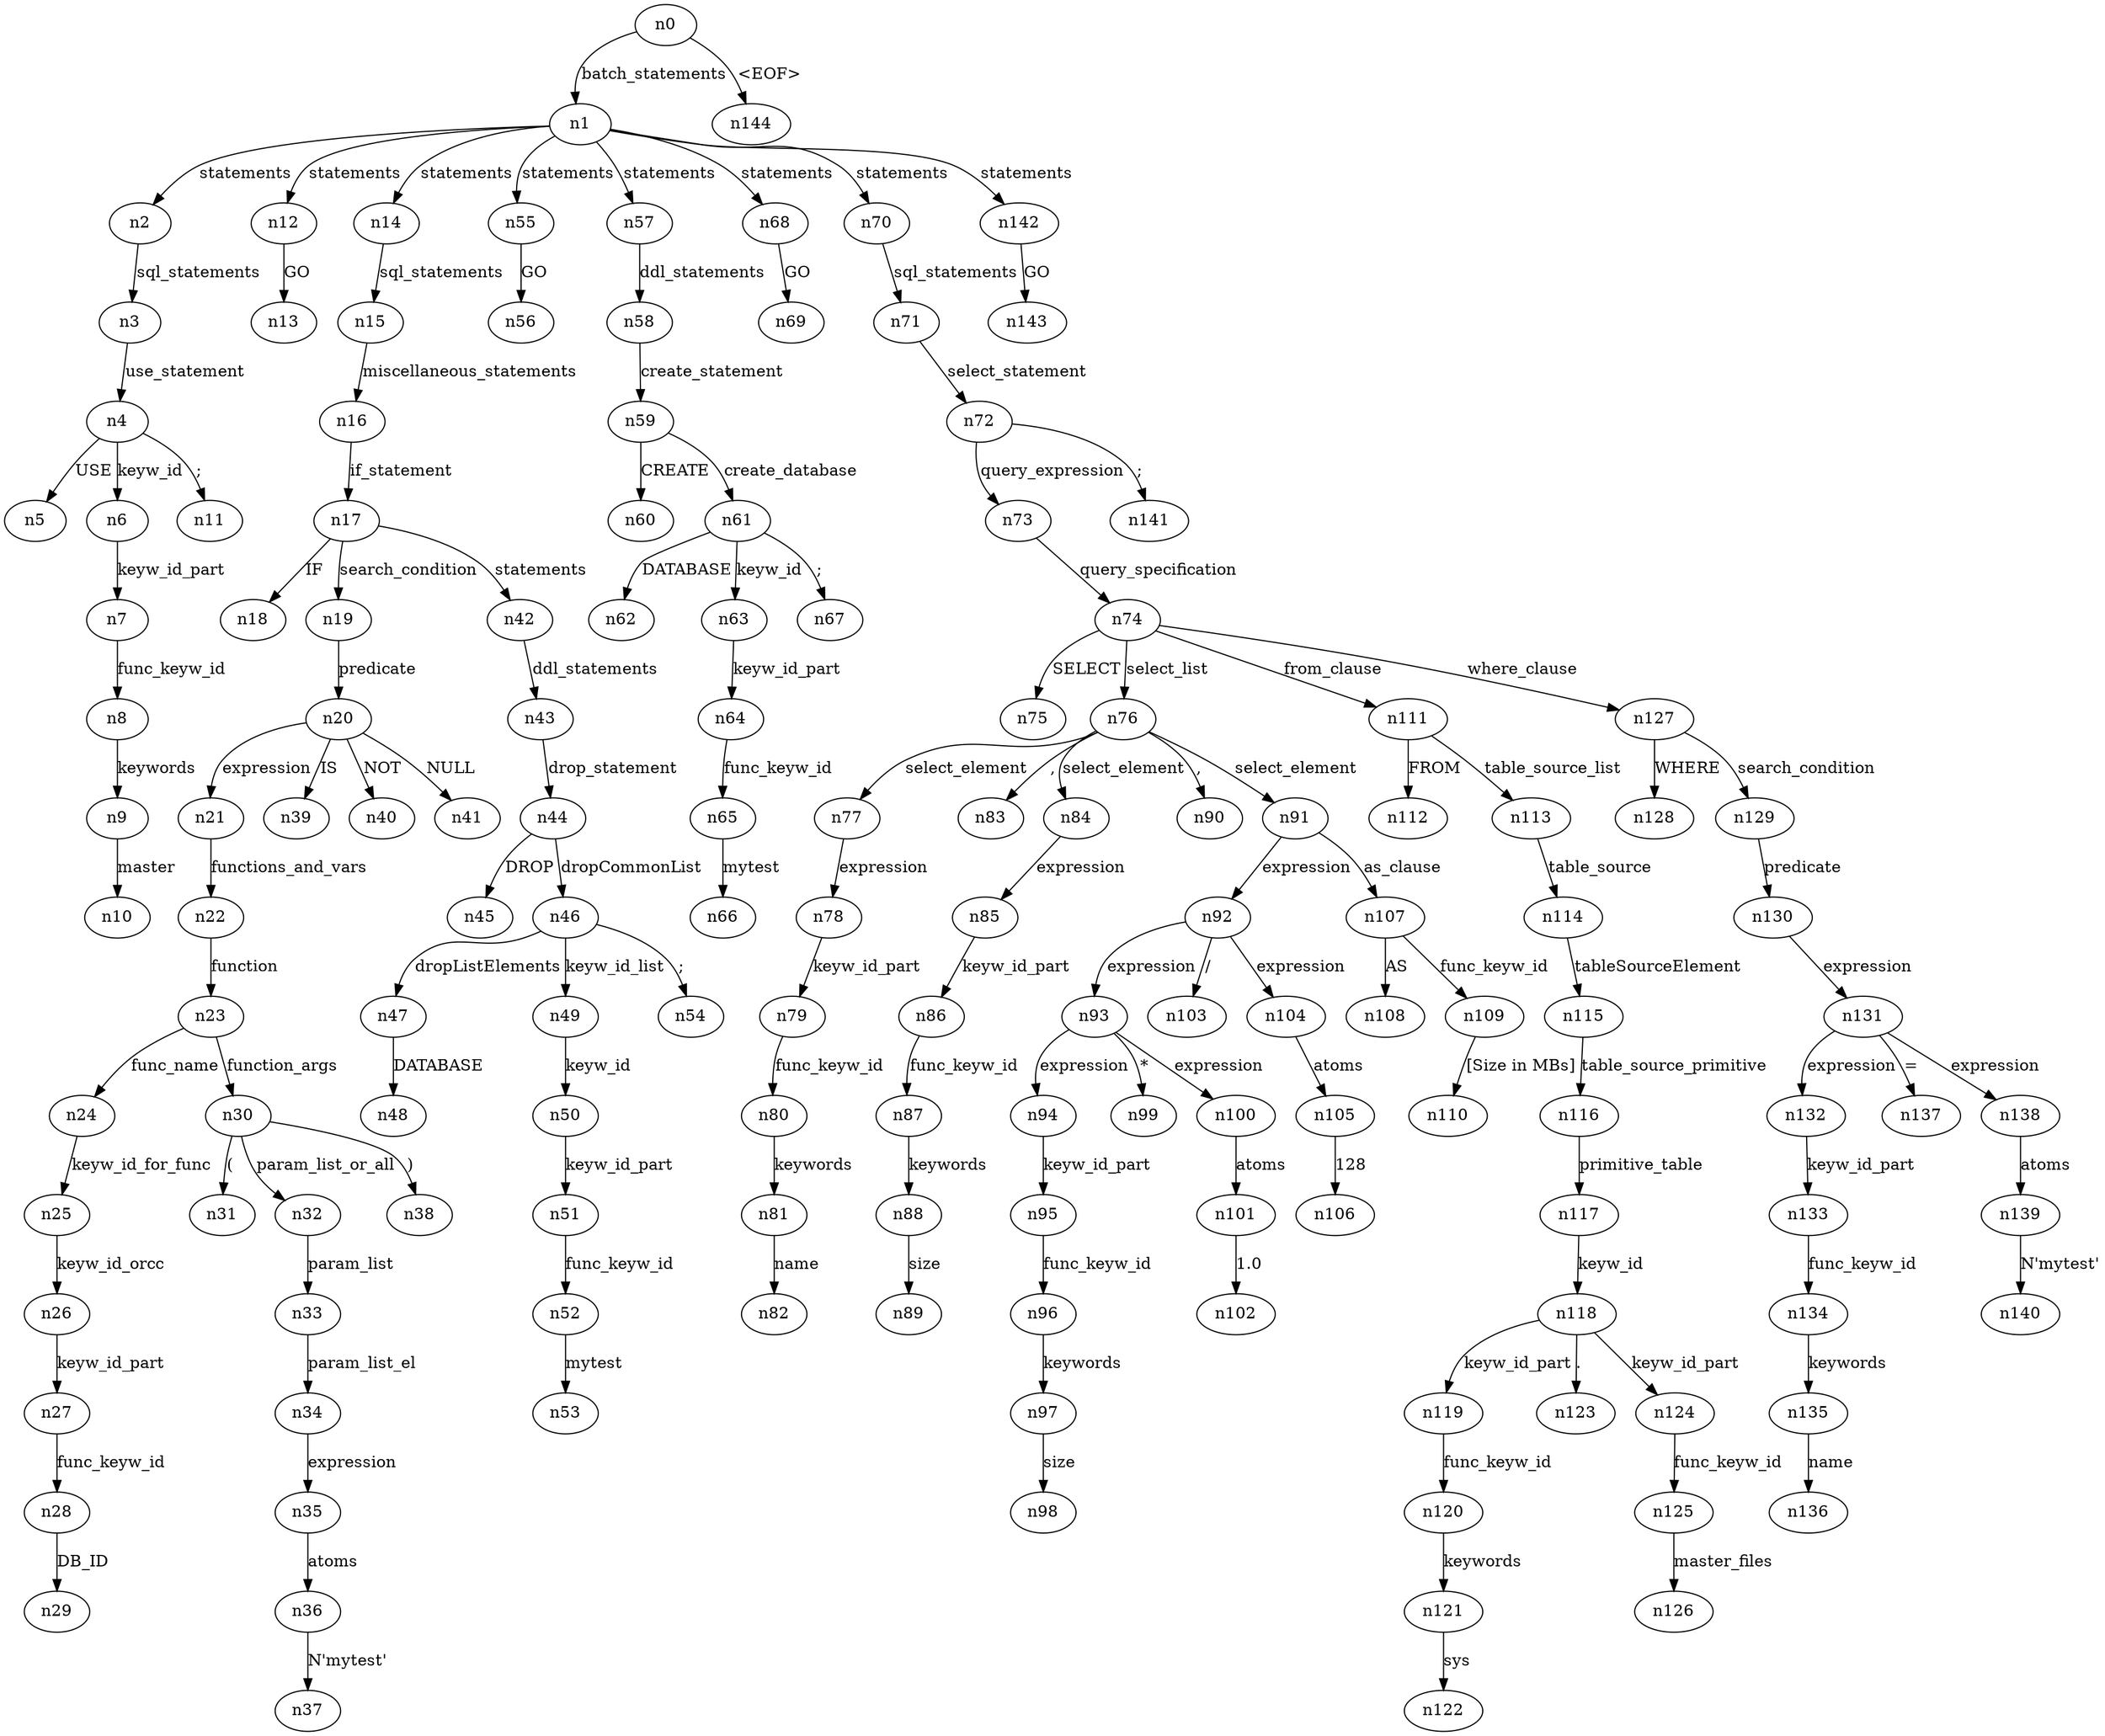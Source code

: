 digraph ParseTree {
  n0 -> n1 [label="batch_statements"];
  n1 -> n2 [label="statements"];
  n2 -> n3 [label="sql_statements"];
  n3 -> n4 [label="use_statement"];
  n4 -> n5 [label="USE"];
  n4 -> n6 [label="keyw_id"];
  n6 -> n7 [label="keyw_id_part"];
  n7 -> n8 [label="func_keyw_id"];
  n8 -> n9 [label="keywords"];
  n9 -> n10 [label="master"];
  n4 -> n11 [label=";"];
  n1 -> n12 [label="statements"];
  n12 -> n13 [label="GO"];
  n1 -> n14 [label="statements"];
  n14 -> n15 [label="sql_statements"];
  n15 -> n16 [label="miscellaneous_statements"];
  n16 -> n17 [label="if_statement"];
  n17 -> n18 [label="IF"];
  n17 -> n19 [label="search_condition"];
  n19 -> n20 [label="predicate"];
  n20 -> n21 [label="expression"];
  n21 -> n22 [label="functions_and_vars"];
  n22 -> n23 [label="function"];
  n23 -> n24 [label="func_name"];
  n24 -> n25 [label="keyw_id_for_func"];
  n25 -> n26 [label="keyw_id_orcc"];
  n26 -> n27 [label="keyw_id_part"];
  n27 -> n28 [label="func_keyw_id"];
  n28 -> n29 [label="DB_ID"];
  n23 -> n30 [label="function_args"];
  n30 -> n31 [label="("];
  n30 -> n32 [label="param_list_or_all"];
  n32 -> n33 [label="param_list"];
  n33 -> n34 [label="param_list_el"];
  n34 -> n35 [label="expression"];
  n35 -> n36 [label="atoms"];
  n36 -> n37 [label="N'mytest'"];
  n30 -> n38 [label=")"];
  n20 -> n39 [label="IS"];
  n20 -> n40 [label="NOT"];
  n20 -> n41 [label="NULL"];
  n17 -> n42 [label="statements"];
  n42 -> n43 [label="ddl_statements"];
  n43 -> n44 [label="drop_statement"];
  n44 -> n45 [label="DROP"];
  n44 -> n46 [label="dropCommonList"];
  n46 -> n47 [label="dropListElements"];
  n47 -> n48 [label="DATABASE"];
  n46 -> n49 [label="keyw_id_list"];
  n49 -> n50 [label="keyw_id"];
  n50 -> n51 [label="keyw_id_part"];
  n51 -> n52 [label="func_keyw_id"];
  n52 -> n53 [label="mytest"];
  n46 -> n54 [label=";"];
  n1 -> n55 [label="statements"];
  n55 -> n56 [label="GO"];
  n1 -> n57 [label="statements"];
  n57 -> n58 [label="ddl_statements"];
  n58 -> n59 [label="create_statement"];
  n59 -> n60 [label="CREATE"];
  n59 -> n61 [label="create_database"];
  n61 -> n62 [label="DATABASE"];
  n61 -> n63 [label="keyw_id"];
  n63 -> n64 [label="keyw_id_part"];
  n64 -> n65 [label="func_keyw_id"];
  n65 -> n66 [label="mytest"];
  n61 -> n67 [label=";"];
  n1 -> n68 [label="statements"];
  n68 -> n69 [label="GO"];
  n1 -> n70 [label="statements"];
  n70 -> n71 [label="sql_statements"];
  n71 -> n72 [label="select_statement"];
  n72 -> n73 [label="query_expression"];
  n73 -> n74 [label="query_specification"];
  n74 -> n75 [label="SELECT"];
  n74 -> n76 [label="select_list"];
  n76 -> n77 [label="select_element"];
  n77 -> n78 [label="expression"];
  n78 -> n79 [label="keyw_id_part"];
  n79 -> n80 [label="func_keyw_id"];
  n80 -> n81 [label="keywords"];
  n81 -> n82 [label="name"];
  n76 -> n83 [label=","];
  n76 -> n84 [label="select_element"];
  n84 -> n85 [label="expression"];
  n85 -> n86 [label="keyw_id_part"];
  n86 -> n87 [label="func_keyw_id"];
  n87 -> n88 [label="keywords"];
  n88 -> n89 [label="size"];
  n76 -> n90 [label=","];
  n76 -> n91 [label="select_element"];
  n91 -> n92 [label="expression"];
  n92 -> n93 [label="expression"];
  n93 -> n94 [label="expression"];
  n94 -> n95 [label="keyw_id_part"];
  n95 -> n96 [label="func_keyw_id"];
  n96 -> n97 [label="keywords"];
  n97 -> n98 [label="size"];
  n93 -> n99 [label="*"];
  n93 -> n100 [label="expression"];
  n100 -> n101 [label="atoms"];
  n101 -> n102 [label="1.0"];
  n92 -> n103 [label="/"];
  n92 -> n104 [label="expression"];
  n104 -> n105 [label="atoms"];
  n105 -> n106 [label="128"];
  n91 -> n107 [label="as_clause"];
  n107 -> n108 [label="AS"];
  n107 -> n109 [label="func_keyw_id"];
  n109 -> n110 [label="[Size in MBs]"];
  n74 -> n111 [label="from_clause"];
  n111 -> n112 [label="FROM"];
  n111 -> n113 [label="table_source_list"];
  n113 -> n114 [label="table_source"];
  n114 -> n115 [label="tableSourceElement"];
  n115 -> n116 [label="table_source_primitive"];
  n116 -> n117 [label="primitive_table"];
  n117 -> n118 [label="keyw_id"];
  n118 -> n119 [label="keyw_id_part"];
  n119 -> n120 [label="func_keyw_id"];
  n120 -> n121 [label="keywords"];
  n121 -> n122 [label="sys"];
  n118 -> n123 [label="."];
  n118 -> n124 [label="keyw_id_part"];
  n124 -> n125 [label="func_keyw_id"];
  n125 -> n126 [label="master_files"];
  n74 -> n127 [label="where_clause"];
  n127 -> n128 [label="WHERE"];
  n127 -> n129 [label="search_condition"];
  n129 -> n130 [label="predicate"];
  n130 -> n131 [label="expression"];
  n131 -> n132 [label="expression"];
  n132 -> n133 [label="keyw_id_part"];
  n133 -> n134 [label="func_keyw_id"];
  n134 -> n135 [label="keywords"];
  n135 -> n136 [label="name"];
  n131 -> n137 [label="="];
  n131 -> n138 [label="expression"];
  n138 -> n139 [label="atoms"];
  n139 -> n140 [label="N'mytest'"];
  n72 -> n141 [label=";"];
  n1 -> n142 [label="statements"];
  n142 -> n143 [label="GO"];
  n0 -> n144 [label="<EOF>"];
}